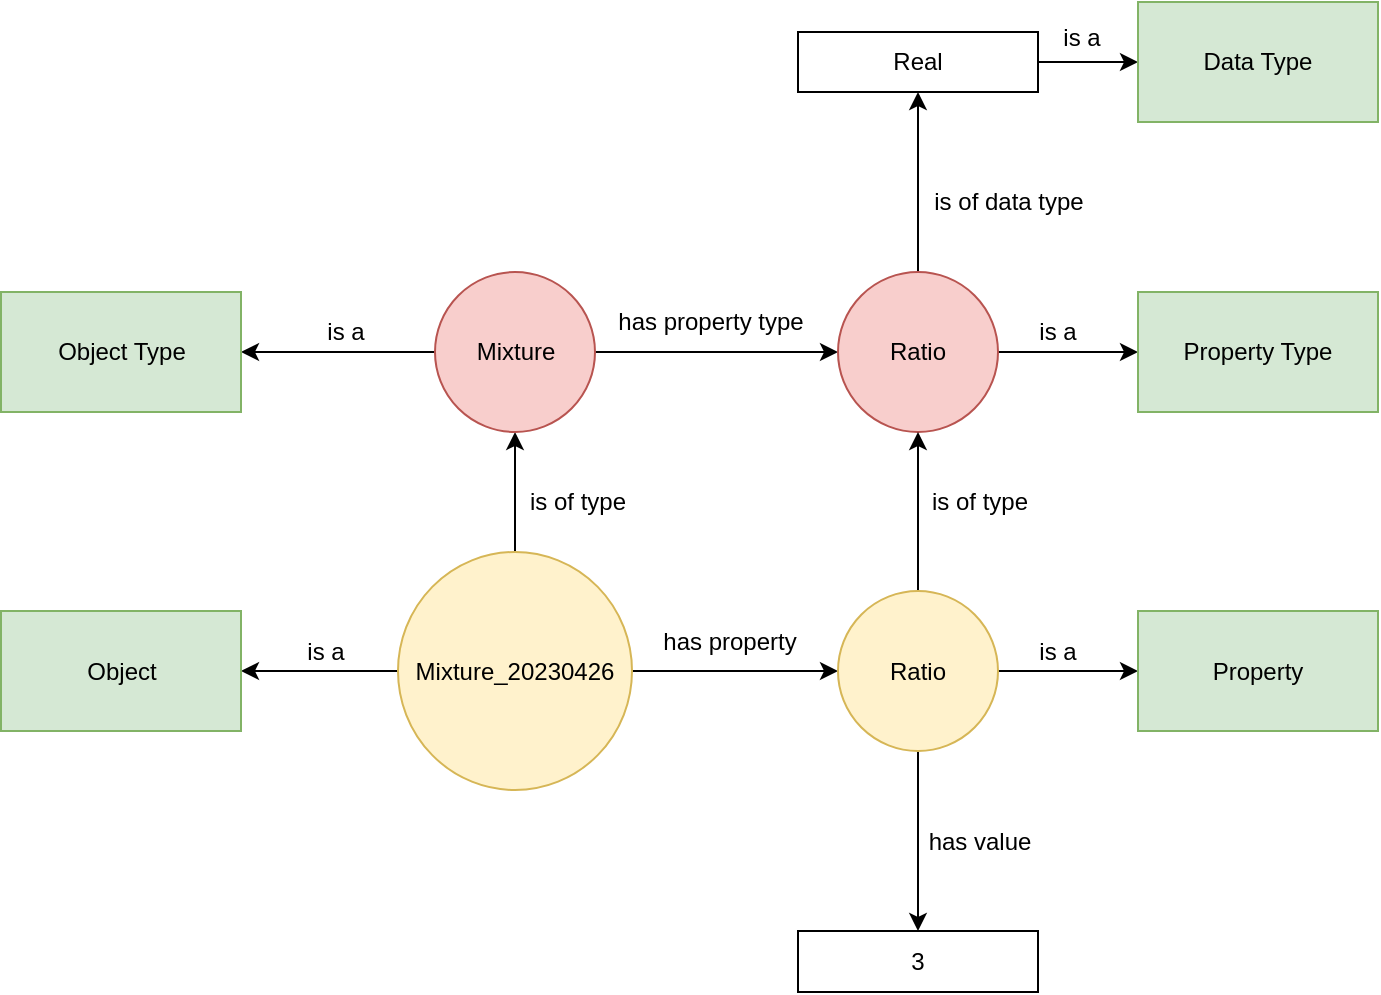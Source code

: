<mxfile version="21.2.3" type="device">
  <diagram name="Seite-1" id="Cd0mpGgeBX_sEMvPVesp">
    <mxGraphModel dx="1034" dy="381" grid="1" gridSize="10" guides="1" tooltips="1" connect="1" arrows="1" fold="1" page="1" pageScale="1" pageWidth="827" pageHeight="1169" math="0" shadow="0">
      <root>
        <mxCell id="0" />
        <mxCell id="1" parent="0" />
        <mxCell id="SRPFa-ZAjZUwLeveniBg-5" value="" style="edgeStyle=orthogonalEdgeStyle;rounded=0;orthogonalLoop=1;jettySize=auto;html=1;" parent="1" source="SRPFa-ZAjZUwLeveniBg-3" target="SRPFa-ZAjZUwLeveniBg-4" edge="1">
          <mxGeometry relative="1" as="geometry" />
        </mxCell>
        <mxCell id="SRPFa-ZAjZUwLeveniBg-9" value="" style="edgeStyle=orthogonalEdgeStyle;rounded=0;orthogonalLoop=1;jettySize=auto;html=1;" parent="1" source="SRPFa-ZAjZUwLeveniBg-3" target="SRPFa-ZAjZUwLeveniBg-8" edge="1">
          <mxGeometry relative="1" as="geometry" />
        </mxCell>
        <mxCell id="SRPFa-ZAjZUwLeveniBg-26" value="" style="edgeStyle=orthogonalEdgeStyle;rounded=0;orthogonalLoop=1;jettySize=auto;html=1;" parent="1" source="SRPFa-ZAjZUwLeveniBg-3" target="SRPFa-ZAjZUwLeveniBg-20" edge="1">
          <mxGeometry relative="1" as="geometry" />
        </mxCell>
        <mxCell id="SRPFa-ZAjZUwLeveniBg-3" value="Mixture_20230426" style="ellipse;whiteSpace=wrap;html=1;aspect=fixed;fillColor=#fff2cc;strokeColor=#d6b656;" parent="1" vertex="1">
          <mxGeometry x="380" y="340" width="117" height="119" as="geometry" />
        </mxCell>
        <mxCell id="SRPFa-ZAjZUwLeveniBg-12" value="" style="edgeStyle=orthogonalEdgeStyle;rounded=0;orthogonalLoop=1;jettySize=auto;html=1;" parent="1" source="SRPFa-ZAjZUwLeveniBg-4" target="SRPFa-ZAjZUwLeveniBg-11" edge="1">
          <mxGeometry relative="1" as="geometry" />
        </mxCell>
        <mxCell id="SRPFa-ZAjZUwLeveniBg-15" value="" style="edgeStyle=orthogonalEdgeStyle;rounded=0;orthogonalLoop=1;jettySize=auto;html=1;" parent="1" source="SRPFa-ZAjZUwLeveniBg-4" target="SRPFa-ZAjZUwLeveniBg-14" edge="1">
          <mxGeometry relative="1" as="geometry" />
        </mxCell>
        <mxCell id="SRPFa-ZAjZUwLeveniBg-4" value="Mixture" style="ellipse;whiteSpace=wrap;html=1;fillColor=#f8cecc;strokeColor=#b85450;" parent="1" vertex="1">
          <mxGeometry x="398.5" y="200" width="80" height="80" as="geometry" />
        </mxCell>
        <mxCell id="SRPFa-ZAjZUwLeveniBg-6" value="is of type" style="text;html=1;strokeColor=none;fillColor=none;align=center;verticalAlign=middle;whiteSpace=wrap;rounded=0;" parent="1" vertex="1">
          <mxGeometry x="440" y="300" width="60" height="30" as="geometry" />
        </mxCell>
        <mxCell id="SRPFa-ZAjZUwLeveniBg-8" value="Object" style="whiteSpace=wrap;html=1;fillColor=#d5e8d4;strokeColor=#82b366;" parent="1" vertex="1">
          <mxGeometry x="181.5" y="369.5" width="120" height="60" as="geometry" />
        </mxCell>
        <mxCell id="SRPFa-ZAjZUwLeveniBg-10" value="is a" style="text;html=1;strokeColor=none;fillColor=none;align=center;verticalAlign=middle;whiteSpace=wrap;rounded=0;" parent="1" vertex="1">
          <mxGeometry x="314" y="380" width="60" height="20" as="geometry" />
        </mxCell>
        <mxCell id="SRPFa-ZAjZUwLeveniBg-11" value="Object Type" style="whiteSpace=wrap;html=1;fillColor=#d5e8d4;strokeColor=#82b366;" parent="1" vertex="1">
          <mxGeometry x="181.5" y="210" width="120" height="60" as="geometry" />
        </mxCell>
        <mxCell id="SRPFa-ZAjZUwLeveniBg-13" value="is a" style="text;html=1;strokeColor=none;fillColor=none;align=center;verticalAlign=middle;whiteSpace=wrap;rounded=0;" parent="1" vertex="1">
          <mxGeometry x="324" y="220" width="60" height="20" as="geometry" />
        </mxCell>
        <mxCell id="SRPFa-ZAjZUwLeveniBg-18" value="" style="edgeStyle=orthogonalEdgeStyle;rounded=0;orthogonalLoop=1;jettySize=auto;html=1;" parent="1" source="SRPFa-ZAjZUwLeveniBg-14" target="SRPFa-ZAjZUwLeveniBg-17" edge="1">
          <mxGeometry relative="1" as="geometry" />
        </mxCell>
        <mxCell id="SRPFa-ZAjZUwLeveniBg-37" value="" style="edgeStyle=orthogonalEdgeStyle;rounded=0;orthogonalLoop=1;jettySize=auto;html=1;" parent="1" source="SRPFa-ZAjZUwLeveniBg-14" target="SRPFa-ZAjZUwLeveniBg-36" edge="1">
          <mxGeometry relative="1" as="geometry" />
        </mxCell>
        <mxCell id="SRPFa-ZAjZUwLeveniBg-14" value="Ratio" style="ellipse;whiteSpace=wrap;html=1;fillColor=#f8cecc;strokeColor=#b85450;" parent="1" vertex="1">
          <mxGeometry x="600" y="200" width="80" height="80" as="geometry" />
        </mxCell>
        <mxCell id="SRPFa-ZAjZUwLeveniBg-16" value="has property type" style="text;html=1;strokeColor=none;fillColor=none;align=center;verticalAlign=middle;whiteSpace=wrap;rounded=0;" parent="1" vertex="1">
          <mxGeometry x="480" y="210" width="113" height="30" as="geometry" />
        </mxCell>
        <mxCell id="SRPFa-ZAjZUwLeveniBg-17" value="Property Type" style="whiteSpace=wrap;html=1;fillColor=#d5e8d4;strokeColor=#82b366;" parent="1" vertex="1">
          <mxGeometry x="750" y="210" width="120" height="60" as="geometry" />
        </mxCell>
        <mxCell id="SRPFa-ZAjZUwLeveniBg-19" value="is a" style="text;html=1;strokeColor=none;fillColor=none;align=center;verticalAlign=middle;whiteSpace=wrap;rounded=0;" parent="1" vertex="1">
          <mxGeometry x="680" y="220" width="60" height="20" as="geometry" />
        </mxCell>
        <mxCell id="SRPFa-ZAjZUwLeveniBg-24" value="" style="edgeStyle=orthogonalEdgeStyle;rounded=0;orthogonalLoop=1;jettySize=auto;html=1;" parent="1" source="SRPFa-ZAjZUwLeveniBg-20" target="SRPFa-ZAjZUwLeveniBg-23" edge="1">
          <mxGeometry relative="1" as="geometry" />
        </mxCell>
        <mxCell id="SRPFa-ZAjZUwLeveniBg-28" value="" style="edgeStyle=orthogonalEdgeStyle;rounded=0;orthogonalLoop=1;jettySize=auto;html=1;" parent="1" source="SRPFa-ZAjZUwLeveniBg-20" target="SRPFa-ZAjZUwLeveniBg-14" edge="1">
          <mxGeometry relative="1" as="geometry" />
        </mxCell>
        <mxCell id="SRPFa-ZAjZUwLeveniBg-46" value="" style="edgeStyle=orthogonalEdgeStyle;rounded=0;orthogonalLoop=1;jettySize=auto;html=1;" parent="1" source="SRPFa-ZAjZUwLeveniBg-20" target="SRPFa-ZAjZUwLeveniBg-45" edge="1">
          <mxGeometry relative="1" as="geometry" />
        </mxCell>
        <mxCell id="SRPFa-ZAjZUwLeveniBg-20" value="Ratio" style="ellipse;whiteSpace=wrap;html=1;fillColor=#fff2cc;strokeColor=#d6b656;" parent="1" vertex="1">
          <mxGeometry x="600" y="359.5" width="80" height="80" as="geometry" />
        </mxCell>
        <mxCell id="SRPFa-ZAjZUwLeveniBg-23" value="Property" style="whiteSpace=wrap;html=1;fillColor=#d5e8d4;strokeColor=#82b366;" parent="1" vertex="1">
          <mxGeometry x="750" y="369.5" width="120" height="60" as="geometry" />
        </mxCell>
        <mxCell id="SRPFa-ZAjZUwLeveniBg-25" value="is a" style="text;html=1;strokeColor=none;fillColor=none;align=center;verticalAlign=middle;whiteSpace=wrap;rounded=0;" parent="1" vertex="1">
          <mxGeometry x="680" y="380" width="60" height="20" as="geometry" />
        </mxCell>
        <mxCell id="SRPFa-ZAjZUwLeveniBg-27" value="has property" style="text;html=1;strokeColor=none;fillColor=none;align=center;verticalAlign=middle;whiteSpace=wrap;rounded=0;" parent="1" vertex="1">
          <mxGeometry x="506" y="369.5" width="80" height="30" as="geometry" />
        </mxCell>
        <mxCell id="SRPFa-ZAjZUwLeveniBg-29" value="is of type" style="text;html=1;strokeColor=none;fillColor=none;align=center;verticalAlign=middle;whiteSpace=wrap;rounded=0;" parent="1" vertex="1">
          <mxGeometry x="631" y="300" width="80" height="30" as="geometry" />
        </mxCell>
        <mxCell id="SRPFa-ZAjZUwLeveniBg-42" value="" style="edgeStyle=orthogonalEdgeStyle;rounded=0;orthogonalLoop=1;jettySize=auto;html=1;" parent="1" source="SRPFa-ZAjZUwLeveniBg-36" target="SRPFa-ZAjZUwLeveniBg-39" edge="1">
          <mxGeometry relative="1" as="geometry" />
        </mxCell>
        <mxCell id="SRPFa-ZAjZUwLeveniBg-36" value="Real" style="whiteSpace=wrap;html=1;" parent="1" vertex="1">
          <mxGeometry x="580" y="80" width="120" height="30" as="geometry" />
        </mxCell>
        <mxCell id="SRPFa-ZAjZUwLeveniBg-38" value="is of data type" style="text;html=1;strokeColor=none;fillColor=none;align=center;verticalAlign=middle;whiteSpace=wrap;rounded=0;" parent="1" vertex="1">
          <mxGeometry x="629" y="150" width="113" height="30" as="geometry" />
        </mxCell>
        <mxCell id="SRPFa-ZAjZUwLeveniBg-39" value="Data Type" style="whiteSpace=wrap;html=1;fillColor=#d5e8d4;strokeColor=#82b366;" parent="1" vertex="1">
          <mxGeometry x="750" y="65" width="120" height="60" as="geometry" />
        </mxCell>
        <mxCell id="SRPFa-ZAjZUwLeveniBg-43" value="is a" style="text;html=1;strokeColor=none;fillColor=none;align=center;verticalAlign=middle;whiteSpace=wrap;rounded=0;" parent="1" vertex="1">
          <mxGeometry x="692" y="73" width="60" height="20" as="geometry" />
        </mxCell>
        <mxCell id="SRPFa-ZAjZUwLeveniBg-45" value="3" style="whiteSpace=wrap;html=1;" parent="1" vertex="1">
          <mxGeometry x="580" y="529.5" width="120" height="30.5" as="geometry" />
        </mxCell>
        <mxCell id="SRPFa-ZAjZUwLeveniBg-47" value="has value" style="text;html=1;strokeColor=none;fillColor=none;align=center;verticalAlign=middle;whiteSpace=wrap;rounded=0;" parent="1" vertex="1">
          <mxGeometry x="631" y="470" width="80" height="30" as="geometry" />
        </mxCell>
      </root>
    </mxGraphModel>
  </diagram>
</mxfile>
